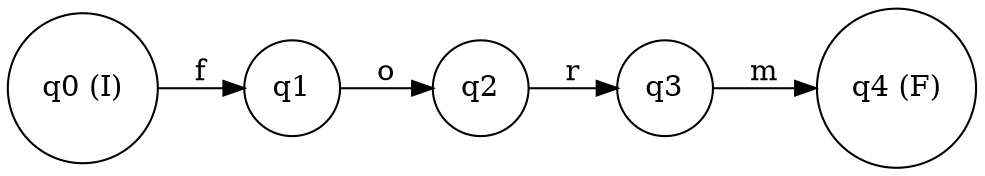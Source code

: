 digraph finite_state_machine {
rankdir=LR;
node [shape = circle];
q0 [label="q0 (I)"];
q1 [label="q1"];
q2 [label="q2"];
q3 [label="q3"];
q4 [label="q4 (F)"];
q0 -> q1 [label="f"];
q1 -> q2 [label="o"];
q2 -> q3 [label="r"];
q3 -> q4 [label="m"];
}